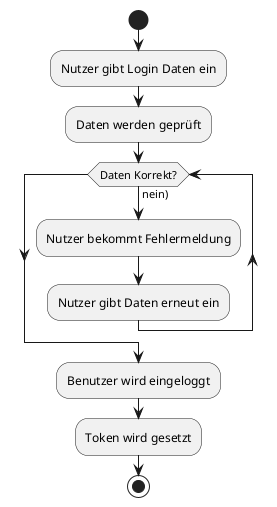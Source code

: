 @startuml login

start

:Nutzer gibt Login Daten ein;
:Daten werden geprüft;
while (Daten Korrekt?) is (nein))
    :Nutzer bekommt Fehlermeldung;
    :Nutzer gibt Daten erneut ein;
endwhile
:Benutzer wird eingeloggt;
:Token wird gesetzt;

stop

@enduml